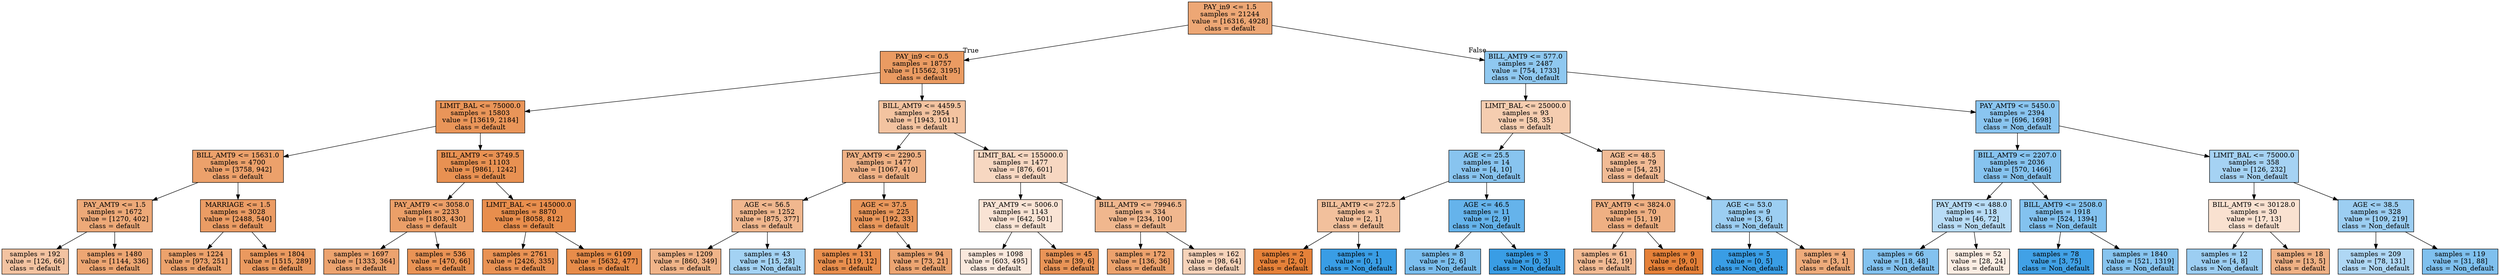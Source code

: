 digraph Tree {
node [shape=box, style="filled", color="black"] ;
0 [label="PAY_in9 <= 1.5\nsamples = 21244\nvalue = [16316, 4928]\nclass = default", fillcolor="#eda775"] ;
1 [label="PAY_in9 <= 0.5\nsamples = 18757\nvalue = [15562, 3195]\nclass = default", fillcolor="#ea9b62"] ;
0 -> 1 [labeldistance=2.5, labelangle=45, headlabel="True"] ;
2 [label="LIMIT_BAL <= 75000.0\nsamples = 15803\nvalue = [13619, 2184]\nclass = default", fillcolor="#e99559"] ;
1 -> 2 ;
3 [label="BILL_AMT9 <= 15631.0\nsamples = 4700\nvalue = [3758, 942]\nclass = default", fillcolor="#eca16b"] ;
2 -> 3 ;
4 [label="PAY_AMT9 <= 1.5\nsamples = 1672\nvalue = [1270, 402]\nclass = default", fillcolor="#eda978"] ;
3 -> 4 ;
5 [label="samples = 192\nvalue = [126, 66]\nclass = default", fillcolor="#f3c3a1"] ;
4 -> 5 ;
6 [label="samples = 1480\nvalue = [1144, 336]\nclass = default", fillcolor="#eda673"] ;
4 -> 6 ;
7 [label="MARRIAGE <= 1.5\nsamples = 3028\nvalue = [2488, 540]\nclass = default", fillcolor="#eb9c64"] ;
3 -> 7 ;
8 [label="samples = 1224\nvalue = [973, 251]\nclass = default", fillcolor="#eca26c"] ;
7 -> 8 ;
9 [label="samples = 1804\nvalue = [1515, 289]\nclass = default", fillcolor="#ea995f"] ;
7 -> 9 ;
10 [label="BILL_AMT9 <= 3749.5\nsamples = 11103\nvalue = [9861, 1242]\nclass = default", fillcolor="#e89152"] ;
2 -> 10 ;
11 [label="PAY_AMT9 <= 3058.0\nsamples = 2233\nvalue = [1803, 430]\nclass = default", fillcolor="#eb9f68"] ;
10 -> 11 ;
12 [label="samples = 1697\nvalue = [1333, 364]\nclass = default", fillcolor="#eca36f"] ;
11 -> 12 ;
13 [label="samples = 536\nvalue = [470, 66]\nclass = default", fillcolor="#e99355"] ;
11 -> 13 ;
14 [label="LIMIT_BAL <= 145000.0\nsamples = 8870\nvalue = [8058, 812]\nclass = default", fillcolor="#e88e4d"] ;
10 -> 14 ;
15 [label="samples = 2761\nvalue = [2426, 335]\nclass = default", fillcolor="#e99254"] ;
14 -> 15 ;
16 [label="samples = 6109\nvalue = [5632, 477]\nclass = default", fillcolor="#e78c4a"] ;
14 -> 16 ;
17 [label="BILL_AMT9 <= 4459.5\nsamples = 2954\nvalue = [1943, 1011]\nclass = default", fillcolor="#f3c3a0"] ;
1 -> 17 ;
18 [label="PAY_AMT9 <= 2290.5\nsamples = 1477\nvalue = [1067, 410]\nclass = default", fillcolor="#efb185"] ;
17 -> 18 ;
19 [label="AGE <= 56.5\nsamples = 1252\nvalue = [875, 377]\nclass = default", fillcolor="#f0b78e"] ;
18 -> 19 ;
20 [label="samples = 1209\nvalue = [860, 349]\nclass = default", fillcolor="#f0b489"] ;
19 -> 20 ;
21 [label="samples = 43\nvalue = [15, 28]\nclass = Non_default", fillcolor="#a3d2f3"] ;
19 -> 21 ;
22 [label="AGE <= 37.5\nsamples = 225\nvalue = [192, 33]\nclass = default", fillcolor="#e9975b"] ;
18 -> 22 ;
23 [label="samples = 131\nvalue = [119, 12]\nclass = default", fillcolor="#e88e4d"] ;
22 -> 23 ;
24 [label="samples = 94\nvalue = [73, 21]\nclass = default", fillcolor="#eca572"] ;
22 -> 24 ;
25 [label="LIMIT_BAL <= 155000.0\nsamples = 1477\nvalue = [876, 601]\nclass = default", fillcolor="#f7d7c1"] ;
17 -> 25 ;
26 [label="PAY_AMT9 <= 5006.0\nsamples = 1143\nvalue = [642, 501]\nclass = default", fillcolor="#f9e3d4"] ;
25 -> 26 ;
27 [label="samples = 1098\nvalue = [603, 495]\nclass = default", fillcolor="#fae8dc"] ;
26 -> 27 ;
28 [label="samples = 45\nvalue = [39, 6]\nclass = default", fillcolor="#e99457"] ;
26 -> 28 ;
29 [label="BILL_AMT9 <= 79946.5\nsamples = 334\nvalue = [234, 100]\nclass = default", fillcolor="#f0b78e"] ;
25 -> 29 ;
30 [label="samples = 172\nvalue = [136, 36]\nclass = default", fillcolor="#eca26d"] ;
29 -> 30 ;
31 [label="samples = 162\nvalue = [98, 64]\nclass = default", fillcolor="#f6d3ba"] ;
29 -> 31 ;
32 [label="BILL_AMT9 <= 577.0\nsamples = 2487\nvalue = [754, 1733]\nclass = Non_default", fillcolor="#8fc8f0"] ;
0 -> 32 [labeldistance=2.5, labelangle=-45, headlabel="False"] ;
33 [label="LIMIT_BAL <= 25000.0\nsamples = 93\nvalue = [58, 35]\nclass = default", fillcolor="#f5cdb0"] ;
32 -> 33 ;
34 [label="AGE <= 25.5\nsamples = 14\nvalue = [4, 10]\nclass = Non_default", fillcolor="#88c4ef"] ;
33 -> 34 ;
35 [label="BILL_AMT9 <= 272.5\nsamples = 3\nvalue = [2, 1]\nclass = default", fillcolor="#f2c09c"] ;
34 -> 35 ;
36 [label="samples = 2\nvalue = [2, 0]\nclass = default", fillcolor="#e58139"] ;
35 -> 36 ;
37 [label="samples = 1\nvalue = [0, 1]\nclass = Non_default", fillcolor="#399de5"] ;
35 -> 37 ;
38 [label="AGE <= 46.5\nsamples = 11\nvalue = [2, 9]\nclass = Non_default", fillcolor="#65b3eb"] ;
34 -> 38 ;
39 [label="samples = 8\nvalue = [2, 6]\nclass = Non_default", fillcolor="#7bbeee"] ;
38 -> 39 ;
40 [label="samples = 3\nvalue = [0, 3]\nclass = Non_default", fillcolor="#399de5"] ;
38 -> 40 ;
41 [label="AGE <= 48.5\nsamples = 79\nvalue = [54, 25]\nclass = default", fillcolor="#f1bb95"] ;
33 -> 41 ;
42 [label="PAY_AMT9 <= 3824.0\nsamples = 70\nvalue = [51, 19]\nclass = default", fillcolor="#efb083"] ;
41 -> 42 ;
43 [label="samples = 61\nvalue = [42, 19]\nclass = default", fillcolor="#f1ba93"] ;
42 -> 43 ;
44 [label="samples = 9\nvalue = [9, 0]\nclass = default", fillcolor="#e58139"] ;
42 -> 44 ;
45 [label="AGE <= 53.0\nsamples = 9\nvalue = [3, 6]\nclass = Non_default", fillcolor="#9ccef2"] ;
41 -> 45 ;
46 [label="samples = 5\nvalue = [0, 5]\nclass = Non_default", fillcolor="#399de5"] ;
45 -> 46 ;
47 [label="samples = 4\nvalue = [3, 1]\nclass = default", fillcolor="#eeab7b"] ;
45 -> 47 ;
48 [label="PAY_AMT9 <= 5450.0\nsamples = 2394\nvalue = [696, 1698]\nclass = Non_default", fillcolor="#8ac5f0"] ;
32 -> 48 ;
49 [label="BILL_AMT9 <= 2207.0\nsamples = 2036\nvalue = [570, 1466]\nclass = Non_default", fillcolor="#86c3ef"] ;
48 -> 49 ;
50 [label="PAY_AMT9 <= 488.0\nsamples = 118\nvalue = [46, 72]\nclass = Non_default", fillcolor="#b8dcf6"] ;
49 -> 50 ;
51 [label="samples = 66\nvalue = [18, 48]\nclass = Non_default", fillcolor="#83c2ef"] ;
50 -> 51 ;
52 [label="samples = 52\nvalue = [28, 24]\nclass = default", fillcolor="#fbede3"] ;
50 -> 52 ;
53 [label="BILL_AMT9 <= 2508.0\nsamples = 1918\nvalue = [524, 1394]\nclass = Non_default", fillcolor="#83c2ef"] ;
49 -> 53 ;
54 [label="samples = 78\nvalue = [3, 75]\nclass = Non_default", fillcolor="#41a1e6"] ;
53 -> 54 ;
55 [label="samples = 1840\nvalue = [521, 1319]\nclass = Non_default", fillcolor="#87c4ef"] ;
53 -> 55 ;
56 [label="LIMIT_BAL <= 75000.0\nsamples = 358\nvalue = [126, 232]\nclass = Non_default", fillcolor="#a5d2f3"] ;
48 -> 56 ;
57 [label="BILL_AMT9 <= 30128.0\nsamples = 30\nvalue = [17, 13]\nclass = default", fillcolor="#f9e1d0"] ;
56 -> 57 ;
58 [label="samples = 12\nvalue = [4, 8]\nclass = Non_default", fillcolor="#9ccef2"] ;
57 -> 58 ;
59 [label="samples = 18\nvalue = [13, 5]\nclass = default", fillcolor="#efb185"] ;
57 -> 59 ;
60 [label="AGE <= 38.5\nsamples = 328\nvalue = [109, 219]\nclass = Non_default", fillcolor="#9ccef2"] ;
56 -> 60 ;
61 [label="samples = 209\nvalue = [78, 131]\nclass = Non_default", fillcolor="#afd7f4"] ;
60 -> 61 ;
62 [label="samples = 119\nvalue = [31, 88]\nclass = Non_default", fillcolor="#7fc0ee"] ;
60 -> 62 ;
}